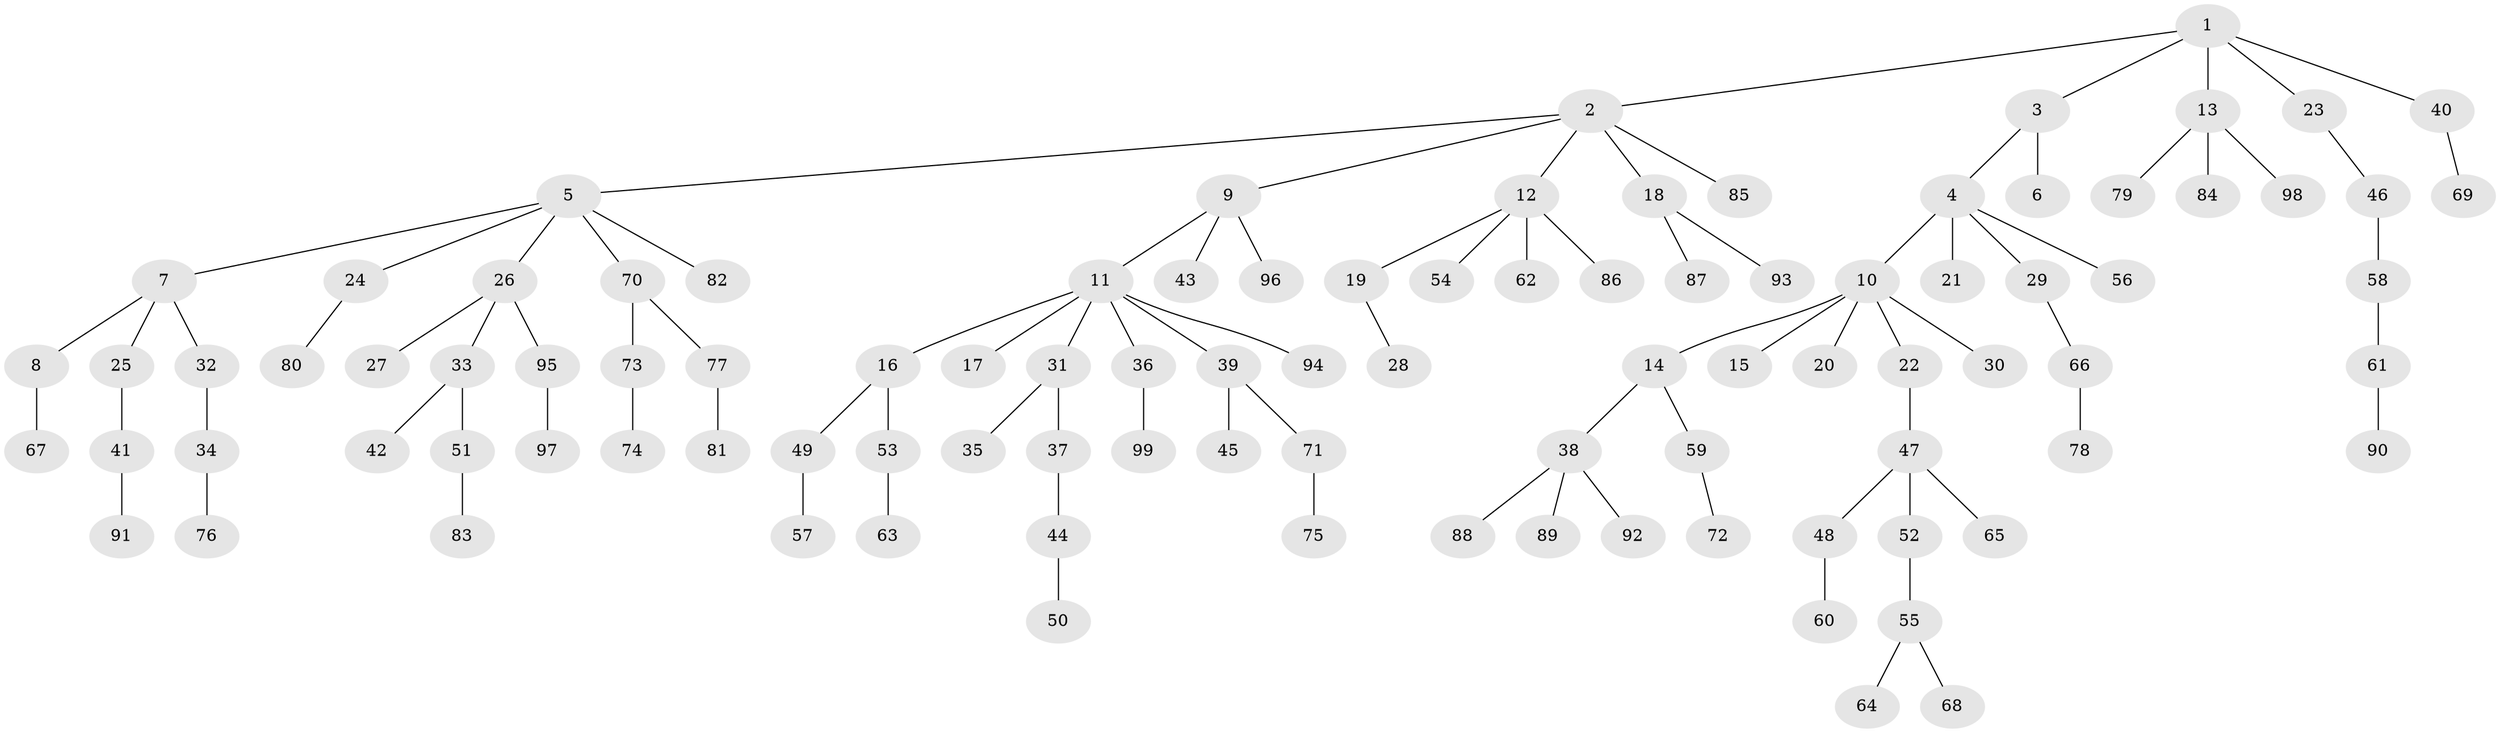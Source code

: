 // coarse degree distribution, {1: 0.64, 6: 0.06, 3: 0.14, 9: 0.02, 2: 0.1, 4: 0.04}
// Generated by graph-tools (version 1.1) at 2025/46/03/06/25 01:46:56]
// undirected, 99 vertices, 98 edges
graph export_dot {
graph [start="1"]
  node [color=gray90,style=filled];
  1;
  2;
  3;
  4;
  5;
  6;
  7;
  8;
  9;
  10;
  11;
  12;
  13;
  14;
  15;
  16;
  17;
  18;
  19;
  20;
  21;
  22;
  23;
  24;
  25;
  26;
  27;
  28;
  29;
  30;
  31;
  32;
  33;
  34;
  35;
  36;
  37;
  38;
  39;
  40;
  41;
  42;
  43;
  44;
  45;
  46;
  47;
  48;
  49;
  50;
  51;
  52;
  53;
  54;
  55;
  56;
  57;
  58;
  59;
  60;
  61;
  62;
  63;
  64;
  65;
  66;
  67;
  68;
  69;
  70;
  71;
  72;
  73;
  74;
  75;
  76;
  77;
  78;
  79;
  80;
  81;
  82;
  83;
  84;
  85;
  86;
  87;
  88;
  89;
  90;
  91;
  92;
  93;
  94;
  95;
  96;
  97;
  98;
  99;
  1 -- 2;
  1 -- 3;
  1 -- 13;
  1 -- 23;
  1 -- 40;
  2 -- 5;
  2 -- 9;
  2 -- 12;
  2 -- 18;
  2 -- 85;
  3 -- 4;
  3 -- 6;
  4 -- 10;
  4 -- 21;
  4 -- 29;
  4 -- 56;
  5 -- 7;
  5 -- 24;
  5 -- 26;
  5 -- 70;
  5 -- 82;
  7 -- 8;
  7 -- 25;
  7 -- 32;
  8 -- 67;
  9 -- 11;
  9 -- 43;
  9 -- 96;
  10 -- 14;
  10 -- 15;
  10 -- 20;
  10 -- 22;
  10 -- 30;
  11 -- 16;
  11 -- 17;
  11 -- 31;
  11 -- 36;
  11 -- 39;
  11 -- 94;
  12 -- 19;
  12 -- 54;
  12 -- 62;
  12 -- 86;
  13 -- 79;
  13 -- 84;
  13 -- 98;
  14 -- 38;
  14 -- 59;
  16 -- 49;
  16 -- 53;
  18 -- 87;
  18 -- 93;
  19 -- 28;
  22 -- 47;
  23 -- 46;
  24 -- 80;
  25 -- 41;
  26 -- 27;
  26 -- 33;
  26 -- 95;
  29 -- 66;
  31 -- 35;
  31 -- 37;
  32 -- 34;
  33 -- 42;
  33 -- 51;
  34 -- 76;
  36 -- 99;
  37 -- 44;
  38 -- 88;
  38 -- 89;
  38 -- 92;
  39 -- 45;
  39 -- 71;
  40 -- 69;
  41 -- 91;
  44 -- 50;
  46 -- 58;
  47 -- 48;
  47 -- 52;
  47 -- 65;
  48 -- 60;
  49 -- 57;
  51 -- 83;
  52 -- 55;
  53 -- 63;
  55 -- 64;
  55 -- 68;
  58 -- 61;
  59 -- 72;
  61 -- 90;
  66 -- 78;
  70 -- 73;
  70 -- 77;
  71 -- 75;
  73 -- 74;
  77 -- 81;
  95 -- 97;
}
